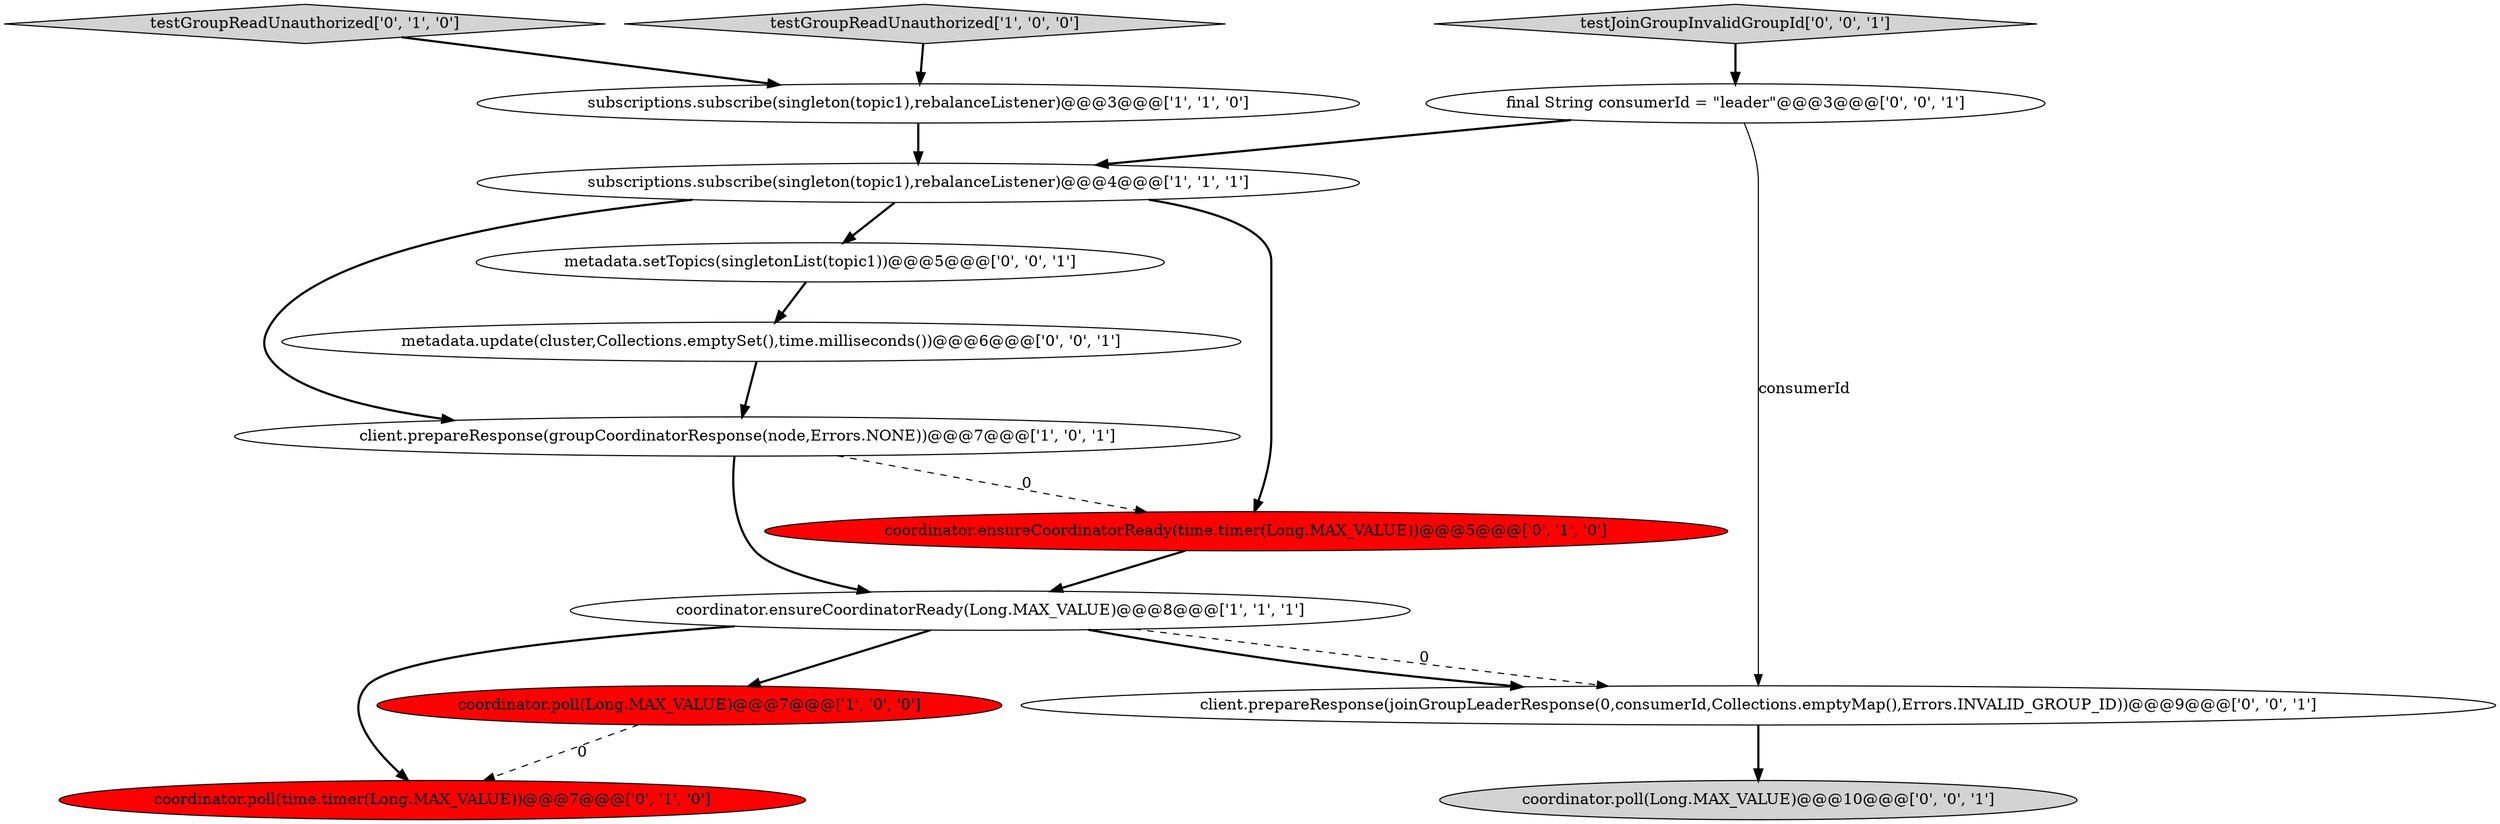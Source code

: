 digraph {
6 [style = filled, label = "testGroupReadUnauthorized['0', '1', '0']", fillcolor = lightgray, shape = diamond image = "AAA0AAABBB2BBB"];
3 [style = filled, label = "subscriptions.subscribe(singleton(topic1),rebalanceListener)@@@3@@@['1', '1', '0']", fillcolor = white, shape = ellipse image = "AAA0AAABBB1BBB"];
9 [style = filled, label = "metadata.update(cluster,Collections.emptySet(),time.milliseconds())@@@6@@@['0', '0', '1']", fillcolor = white, shape = ellipse image = "AAA0AAABBB3BBB"];
13 [style = filled, label = "client.prepareResponse(joinGroupLeaderResponse(0,consumerId,Collections.emptyMap(),Errors.INVALID_GROUP_ID))@@@9@@@['0', '0', '1']", fillcolor = white, shape = ellipse image = "AAA0AAABBB3BBB"];
14 [style = filled, label = "final String consumerId = \"leader\"@@@3@@@['0', '0', '1']", fillcolor = white, shape = ellipse image = "AAA0AAABBB3BBB"];
0 [style = filled, label = "client.prepareResponse(groupCoordinatorResponse(node,Errors.NONE))@@@7@@@['1', '0', '1']", fillcolor = white, shape = ellipse image = "AAA0AAABBB1BBB"];
12 [style = filled, label = "metadata.setTopics(singletonList(topic1))@@@5@@@['0', '0', '1']", fillcolor = white, shape = ellipse image = "AAA0AAABBB3BBB"];
7 [style = filled, label = "coordinator.ensureCoordinatorReady(time.timer(Long.MAX_VALUE))@@@5@@@['0', '1', '0']", fillcolor = red, shape = ellipse image = "AAA1AAABBB2BBB"];
5 [style = filled, label = "coordinator.poll(Long.MAX_VALUE)@@@7@@@['1', '0', '0']", fillcolor = red, shape = ellipse image = "AAA1AAABBB1BBB"];
1 [style = filled, label = "testGroupReadUnauthorized['1', '0', '0']", fillcolor = lightgray, shape = diamond image = "AAA0AAABBB1BBB"];
8 [style = filled, label = "coordinator.poll(time.timer(Long.MAX_VALUE))@@@7@@@['0', '1', '0']", fillcolor = red, shape = ellipse image = "AAA1AAABBB2BBB"];
10 [style = filled, label = "testJoinGroupInvalidGroupId['0', '0', '1']", fillcolor = lightgray, shape = diamond image = "AAA0AAABBB3BBB"];
2 [style = filled, label = "subscriptions.subscribe(singleton(topic1),rebalanceListener)@@@4@@@['1', '1', '1']", fillcolor = white, shape = ellipse image = "AAA0AAABBB1BBB"];
11 [style = filled, label = "coordinator.poll(Long.MAX_VALUE)@@@10@@@['0', '0', '1']", fillcolor = lightgray, shape = ellipse image = "AAA0AAABBB3BBB"];
4 [style = filled, label = "coordinator.ensureCoordinatorReady(Long.MAX_VALUE)@@@8@@@['1', '1', '1']", fillcolor = white, shape = ellipse image = "AAA0AAABBB1BBB"];
1->3 [style = bold, label=""];
5->8 [style = dashed, label="0"];
4->8 [style = bold, label=""];
6->3 [style = bold, label=""];
14->2 [style = bold, label=""];
2->0 [style = bold, label=""];
14->13 [style = solid, label="consumerId"];
2->7 [style = bold, label=""];
7->4 [style = bold, label=""];
9->0 [style = bold, label=""];
3->2 [style = bold, label=""];
4->13 [style = dashed, label="0"];
0->7 [style = dashed, label="0"];
12->9 [style = bold, label=""];
0->4 [style = bold, label=""];
10->14 [style = bold, label=""];
4->5 [style = bold, label=""];
13->11 [style = bold, label=""];
2->12 [style = bold, label=""];
4->13 [style = bold, label=""];
}
